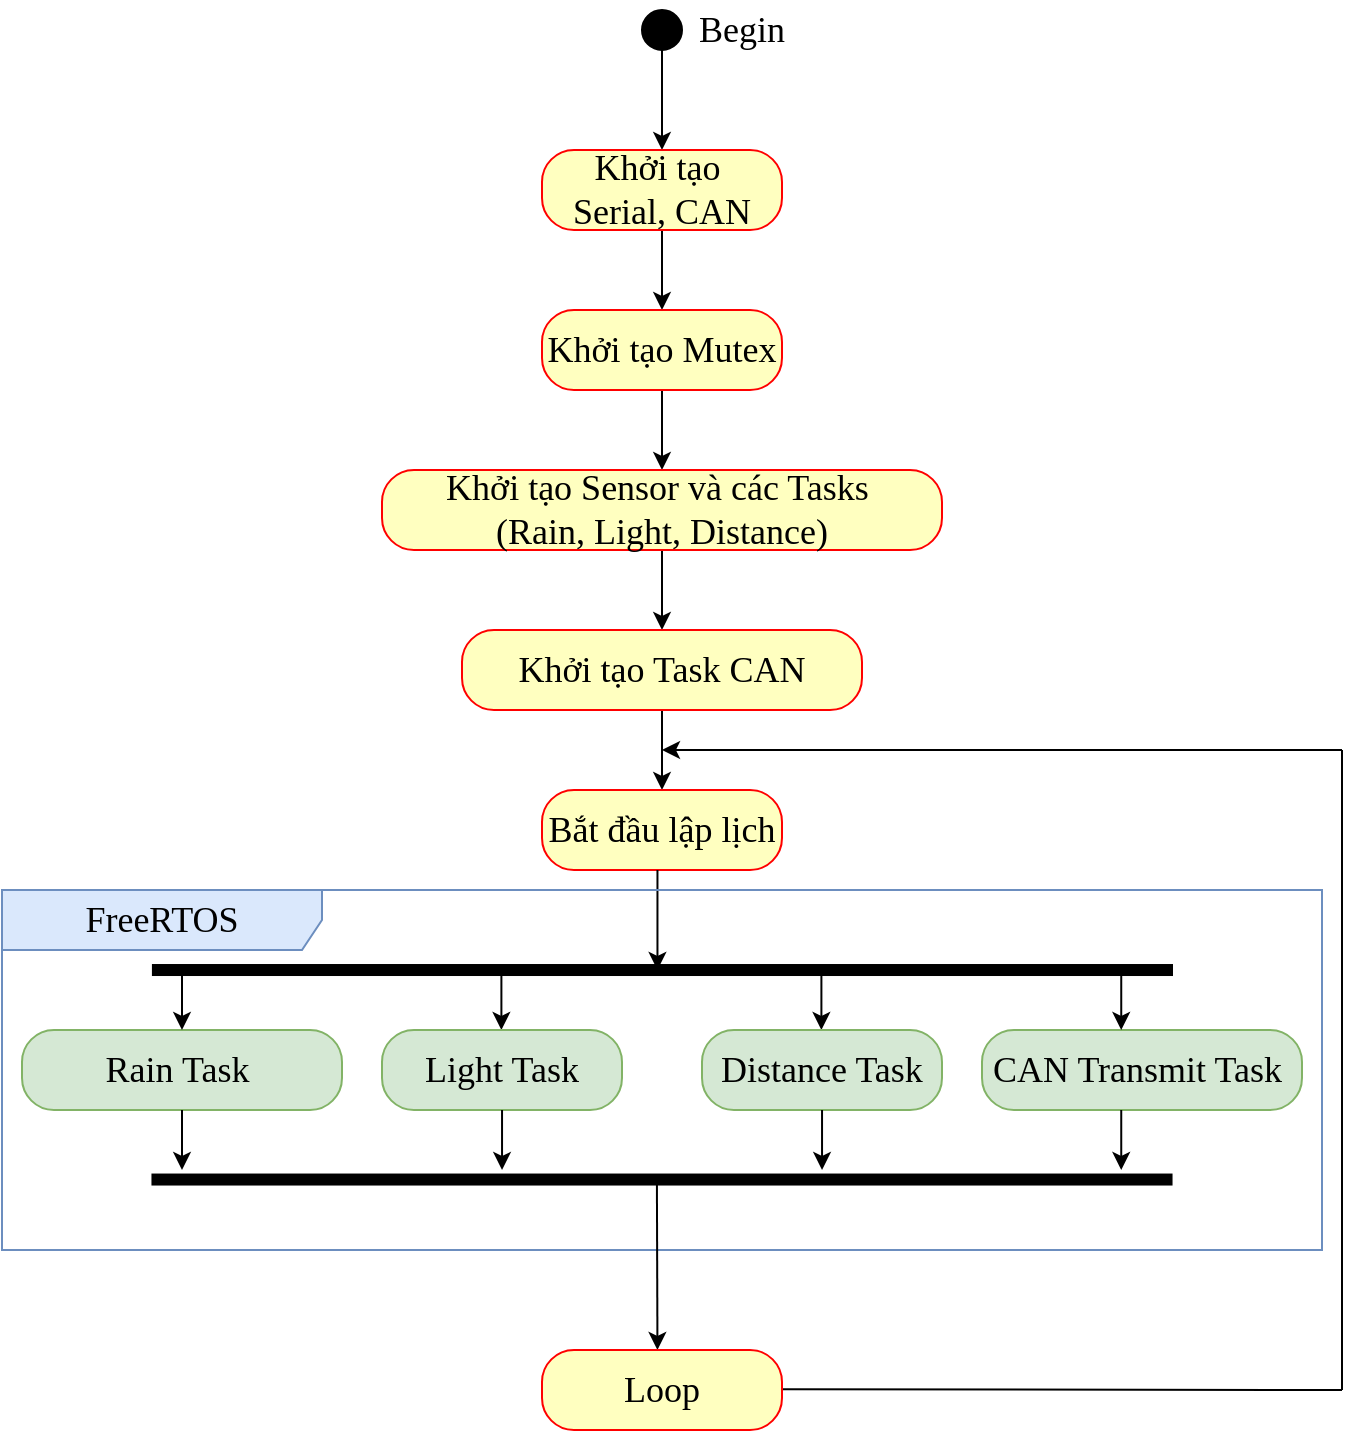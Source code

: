 <mxfile version="27.1.4" pages="3">
  <diagram name="STM32_Trans" id="4D6yu9Ku0vxzNM10bpCT">
    <mxGraphModel dx="794" dy="863" grid="1" gridSize="10" guides="1" tooltips="1" connect="1" arrows="1" fold="1" page="1" pageScale="1" pageWidth="850" pageHeight="1100" math="0" shadow="0">
      <root>
        <mxCell id="0" />
        <mxCell id="1" parent="0" />
        <mxCell id="UjjCOttQJuV9xeZQ_Zyd-9" value="" style="edgeStyle=orthogonalEdgeStyle;rounded=0;orthogonalLoop=1;jettySize=auto;html=1;fontFamily=Times New Roman;fontSize=18;" edge="1" parent="1" source="UjjCOttQJuV9xeZQ_Zyd-2" target="UjjCOttQJuV9xeZQ_Zyd-7">
          <mxGeometry relative="1" as="geometry" />
        </mxCell>
        <mxCell id="UjjCOttQJuV9xeZQ_Zyd-2" value="" style="ellipse;fillColor=strokeColor;html=1;fontFamily=Times New Roman;fontSize=18;" vertex="1" parent="1">
          <mxGeometry x="410" y="50" width="20" height="20" as="geometry" />
        </mxCell>
        <mxCell id="UjjCOttQJuV9xeZQ_Zyd-11" value="" style="edgeStyle=orthogonalEdgeStyle;rounded=0;orthogonalLoop=1;jettySize=auto;html=1;fontFamily=Times New Roman;fontSize=18;" edge="1" parent="1" source="UjjCOttQJuV9xeZQ_Zyd-7" target="UjjCOttQJuV9xeZQ_Zyd-10">
          <mxGeometry relative="1" as="geometry" />
        </mxCell>
        <mxCell id="UjjCOttQJuV9xeZQ_Zyd-7" value="Khởi tạo&amp;nbsp;&lt;div&gt;Serial, CAN&lt;/div&gt;" style="rounded=1;whiteSpace=wrap;html=1;arcSize=40;fontColor=#000000;fillColor=#FFFFC0;strokeColor=#FF0000;fontFamily=Times New Roman;fontSize=18;" vertex="1" parent="1">
          <mxGeometry x="360" y="120" width="120" height="40" as="geometry" />
        </mxCell>
        <mxCell id="UjjCOttQJuV9xeZQ_Zyd-13" value="" style="edgeStyle=orthogonalEdgeStyle;rounded=0;orthogonalLoop=1;jettySize=auto;html=1;fontFamily=Times New Roman;fontSize=18;" edge="1" parent="1" source="UjjCOttQJuV9xeZQ_Zyd-10" target="UjjCOttQJuV9xeZQ_Zyd-12">
          <mxGeometry relative="1" as="geometry" />
        </mxCell>
        <mxCell id="UjjCOttQJuV9xeZQ_Zyd-10" value="Khởi tạo Mutex" style="rounded=1;whiteSpace=wrap;html=1;arcSize=40;fontColor=#000000;fillColor=#FFFFC0;strokeColor=#FF0000;fontFamily=Times New Roman;fontSize=18;" vertex="1" parent="1">
          <mxGeometry x="360" y="200" width="120" height="40" as="geometry" />
        </mxCell>
        <mxCell id="UjjCOttQJuV9xeZQ_Zyd-15" value="" style="edgeStyle=orthogonalEdgeStyle;rounded=0;orthogonalLoop=1;jettySize=auto;html=1;fontFamily=Times New Roman;fontSize=18;" edge="1" parent="1" source="UjjCOttQJuV9xeZQ_Zyd-12" target="UjjCOttQJuV9xeZQ_Zyd-14">
          <mxGeometry relative="1" as="geometry" />
        </mxCell>
        <mxCell id="UjjCOttQJuV9xeZQ_Zyd-12" value="Khởi tạo Sensor và các Tasks&amp;nbsp;&lt;div&gt;(Rain, Light, Distance)&lt;/div&gt;" style="rounded=1;whiteSpace=wrap;html=1;arcSize=40;fontColor=#000000;fillColor=#FFFFC0;strokeColor=#FF0000;fontFamily=Times New Roman;fontSize=18;" vertex="1" parent="1">
          <mxGeometry x="280" y="280" width="280" height="40" as="geometry" />
        </mxCell>
        <mxCell id="UjjCOttQJuV9xeZQ_Zyd-17" value="" style="edgeStyle=orthogonalEdgeStyle;rounded=0;orthogonalLoop=1;jettySize=auto;html=1;fontFamily=Times New Roman;fontSize=18;" edge="1" parent="1" source="UjjCOttQJuV9xeZQ_Zyd-14" target="UjjCOttQJuV9xeZQ_Zyd-16">
          <mxGeometry relative="1" as="geometry" />
        </mxCell>
        <mxCell id="UjjCOttQJuV9xeZQ_Zyd-14" value="Khởi tạo Task CAN" style="rounded=1;whiteSpace=wrap;html=1;arcSize=40;fontColor=#000000;fillColor=#FFFFC0;strokeColor=#FF0000;fontFamily=Times New Roman;fontSize=18;" vertex="1" parent="1">
          <mxGeometry x="320" y="360" width="200" height="40" as="geometry" />
        </mxCell>
        <mxCell id="UjjCOttQJuV9xeZQ_Zyd-16" value="Bắt đầu lập lịch" style="rounded=1;whiteSpace=wrap;html=1;arcSize=40;fontColor=#000000;fillColor=#FFFFC0;strokeColor=#FF0000;fontFamily=Times New Roman;fontSize=18;" vertex="1" parent="1">
          <mxGeometry x="360" y="440" width="120" height="40" as="geometry" />
        </mxCell>
        <mxCell id="UjjCOttQJuV9xeZQ_Zyd-18" value="" style="html=1;points=[];perimeter=orthogonalPerimeter;fillColor=strokeColor;rotation=-90;fontFamily=Times New Roman;fontSize=18;" vertex="1" parent="1">
          <mxGeometry x="417.73" y="275.24" width="5" height="509.54" as="geometry" />
        </mxCell>
        <mxCell id="UjjCOttQJuV9xeZQ_Zyd-20" value="" style="endArrow=classic;html=1;rounded=0;fontFamily=Times New Roman;fontSize=18;" edge="1" parent="1">
          <mxGeometry width="50" height="50" relative="1" as="geometry">
            <mxPoint x="417.73" y="480" as="sourcePoint" />
            <mxPoint x="417.73" y="530" as="targetPoint" />
          </mxGeometry>
        </mxCell>
        <mxCell id="UjjCOttQJuV9xeZQ_Zyd-21" value="Rain Task&amp;nbsp;" style="rounded=1;whiteSpace=wrap;html=1;arcSize=40;fillColor=#d5e8d4;strokeColor=#82b366;fontFamily=Times New Roman;fontSize=18;" vertex="1" parent="1">
          <mxGeometry x="100" y="560" width="160" height="40" as="geometry" />
        </mxCell>
        <mxCell id="UjjCOttQJuV9xeZQ_Zyd-23" value="" style="endArrow=classic;html=1;rounded=0;fontFamily=Times New Roman;fontSize=18;" edge="1" parent="1">
          <mxGeometry width="50" height="50" relative="1" as="geometry">
            <mxPoint x="339.7" y="530" as="sourcePoint" />
            <mxPoint x="339.7" y="560" as="targetPoint" />
          </mxGeometry>
        </mxCell>
        <mxCell id="UjjCOttQJuV9xeZQ_Zyd-24" value="Light Task" style="rounded=1;whiteSpace=wrap;html=1;arcSize=40;fillColor=#d5e8d4;strokeColor=#82b366;fontFamily=Times New Roman;fontSize=18;" vertex="1" parent="1">
          <mxGeometry x="280" y="560" width="120" height="40" as="geometry" />
        </mxCell>
        <mxCell id="UjjCOttQJuV9xeZQ_Zyd-25" value="" style="endArrow=classic;html=1;rounded=0;fontFamily=Times New Roman;fontSize=18;" edge="1" parent="1">
          <mxGeometry width="50" height="50" relative="1" as="geometry">
            <mxPoint x="499.7" y="530" as="sourcePoint" />
            <mxPoint x="499.7" y="560" as="targetPoint" />
          </mxGeometry>
        </mxCell>
        <mxCell id="UjjCOttQJuV9xeZQ_Zyd-26" value="Distance Task" style="rounded=1;whiteSpace=wrap;html=1;arcSize=40;fillColor=#d5e8d4;strokeColor=#82b366;fontFamily=Times New Roman;fontSize=18;" vertex="1" parent="1">
          <mxGeometry x="440" y="560" width="120" height="40" as="geometry" />
        </mxCell>
        <mxCell id="UjjCOttQJuV9xeZQ_Zyd-28" value="CAN Transmit Task&amp;nbsp;" style="rounded=1;whiteSpace=wrap;html=1;arcSize=40;fillColor=#d5e8d4;strokeColor=#82b366;fontFamily=Times New Roman;fontSize=18;" vertex="1" parent="1">
          <mxGeometry x="580" y="560" width="160" height="40" as="geometry" />
        </mxCell>
        <mxCell id="UjjCOttQJuV9xeZQ_Zyd-36" value="" style="html=1;points=[];perimeter=orthogonalPerimeter;fillColor=strokeColor;rotation=-90;fontFamily=Times New Roman;fontSize=18;" vertex="1" parent="1">
          <mxGeometry x="417.5" y="380" width="5" height="509.54" as="geometry" />
        </mxCell>
        <mxCell id="UjjCOttQJuV9xeZQ_Zyd-38" value="" style="endArrow=classic;html=1;rounded=0;fontFamily=Times New Roman;fontSize=18;" edge="1" parent="1">
          <mxGeometry width="50" height="50" relative="1" as="geometry">
            <mxPoint x="340.02" y="600" as="sourcePoint" />
            <mxPoint x="340.02" y="630" as="targetPoint" />
          </mxGeometry>
        </mxCell>
        <mxCell id="UjjCOttQJuV9xeZQ_Zyd-39" value="" style="endArrow=classic;html=1;rounded=0;fontFamily=Times New Roman;fontSize=18;" edge="1" parent="1">
          <mxGeometry width="50" height="50" relative="1" as="geometry">
            <mxPoint x="500.02" y="600" as="sourcePoint" />
            <mxPoint x="500.02" y="630" as="targetPoint" />
          </mxGeometry>
        </mxCell>
        <mxCell id="UjjCOttQJuV9xeZQ_Zyd-41" value="FreeRTOS" style="shape=umlFrame;whiteSpace=wrap;html=1;pointerEvents=0;recursiveResize=0;container=1;collapsible=0;width=160;fillColor=#dae8fc;strokeColor=#6c8ebf;fontFamily=Times New Roman;fontSize=18;" vertex="1" parent="1">
          <mxGeometry x="90" y="490" width="660" height="180" as="geometry" />
        </mxCell>
        <mxCell id="UjjCOttQJuV9xeZQ_Zyd-27" value="" style="endArrow=classic;html=1;rounded=0;fontFamily=Times New Roman;fontSize=18;" edge="1" parent="UjjCOttQJuV9xeZQ_Zyd-41">
          <mxGeometry width="50" height="50" relative="1" as="geometry">
            <mxPoint x="559.62" y="40" as="sourcePoint" />
            <mxPoint x="559.62" y="70" as="targetPoint" />
          </mxGeometry>
        </mxCell>
        <mxCell id="UjjCOttQJuV9xeZQ_Zyd-40" value="" style="endArrow=classic;html=1;rounded=0;fontFamily=Times New Roman;fontSize=18;" edge="1" parent="UjjCOttQJuV9xeZQ_Zyd-41">
          <mxGeometry width="50" height="50" relative="1" as="geometry">
            <mxPoint x="559.62" y="110" as="sourcePoint" />
            <mxPoint x="559.62" y="140" as="targetPoint" />
          </mxGeometry>
        </mxCell>
        <mxCell id="UjjCOttQJuV9xeZQ_Zyd-22" value="" style="endArrow=classic;html=1;rounded=0;fontFamily=Times New Roman;fontSize=18;" edge="1" parent="UjjCOttQJuV9xeZQ_Zyd-41">
          <mxGeometry width="50" height="50" relative="1" as="geometry">
            <mxPoint x="90" y="40" as="sourcePoint" />
            <mxPoint x="90" y="70" as="targetPoint" />
          </mxGeometry>
        </mxCell>
        <mxCell id="UjjCOttQJuV9xeZQ_Zyd-37" value="" style="endArrow=classic;html=1;rounded=0;fontFamily=Times New Roman;fontSize=18;" edge="1" parent="UjjCOttQJuV9xeZQ_Zyd-41">
          <mxGeometry width="50" height="50" relative="1" as="geometry">
            <mxPoint x="90.0" y="110" as="sourcePoint" />
            <mxPoint x="90.0" y="140" as="targetPoint" />
          </mxGeometry>
        </mxCell>
        <mxCell id="UjjCOttQJuV9xeZQ_Zyd-45" value="" style="endArrow=none;html=1;rounded=0;fontFamily=Times New Roman;fontSize=18;" edge="1" parent="1">
          <mxGeometry width="50" height="50" relative="1" as="geometry">
            <mxPoint x="480" y="739.63" as="sourcePoint" />
            <mxPoint x="760" y="740" as="targetPoint" />
          </mxGeometry>
        </mxCell>
        <mxCell id="UjjCOttQJuV9xeZQ_Zyd-46" value="" style="endArrow=none;html=1;rounded=0;fontFamily=Times New Roman;fontSize=18;" edge="1" parent="1">
          <mxGeometry width="50" height="50" relative="1" as="geometry">
            <mxPoint x="760" y="740" as="sourcePoint" />
            <mxPoint x="760" y="420" as="targetPoint" />
          </mxGeometry>
        </mxCell>
        <mxCell id="UjjCOttQJuV9xeZQ_Zyd-47" value="" style="endArrow=classic;html=1;rounded=0;fontFamily=Times New Roman;fontSize=18;" edge="1" parent="1">
          <mxGeometry width="50" height="50" relative="1" as="geometry">
            <mxPoint x="760" y="420" as="sourcePoint" />
            <mxPoint x="420" y="420" as="targetPoint" />
          </mxGeometry>
        </mxCell>
        <mxCell id="UjjCOttQJuV9xeZQ_Zyd-48" value="" style="endArrow=classic;html=1;rounded=0;exitX=0.264;exitY=0.495;exitDx=0;exitDy=0;exitPerimeter=0;fontFamily=Times New Roman;fontSize=18;" edge="1" parent="1" source="UjjCOttQJuV9xeZQ_Zyd-36">
          <mxGeometry width="50" height="50" relative="1" as="geometry">
            <mxPoint x="417.73" y="650" as="sourcePoint" />
            <mxPoint x="417.73" y="720" as="targetPoint" />
          </mxGeometry>
        </mxCell>
        <mxCell id="UjjCOttQJuV9xeZQ_Zyd-49" value="Loop" style="rounded=1;whiteSpace=wrap;html=1;arcSize=40;fontColor=#000000;fillColor=#FFFFC0;strokeColor=#FF0000;fontFamily=Times New Roman;fontSize=18;" vertex="1" parent="1">
          <mxGeometry x="360" y="720" width="120" height="40" as="geometry" />
        </mxCell>
        <mxCell id="UjjCOttQJuV9xeZQ_Zyd-50" value="Begin" style="text;strokeColor=none;align=center;fillColor=none;html=1;verticalAlign=middle;whiteSpace=wrap;rounded=0;fontFamily=Times New Roman;fontSize=18;" vertex="1" parent="1">
          <mxGeometry x="430" y="45" width="60" height="30" as="geometry" />
        </mxCell>
      </root>
    </mxGraphModel>
  </diagram>
  <diagram id="WOUxdwWNY8Me1MqAquvu" name="STM32_Recv">
    <mxGraphModel dx="313" dy="340" grid="1" gridSize="10" guides="1" tooltips="1" connect="1" arrows="1" fold="1" page="1" pageScale="1" pageWidth="850" pageHeight="1100" math="0" shadow="0">
      <root>
        <mxCell id="0" />
        <mxCell id="1" parent="0" />
        <mxCell id="aLahBTwcC9OZCy3FyseT-1" value="" style="edgeStyle=orthogonalEdgeStyle;rounded=0;orthogonalLoop=1;jettySize=auto;html=1;fontFamily=Times New Roman;fontSize=17;" edge="1" parent="1" source="aLahBTwcC9OZCy3FyseT-2" target="aLahBTwcC9OZCy3FyseT-4">
          <mxGeometry relative="1" as="geometry" />
        </mxCell>
        <mxCell id="aLahBTwcC9OZCy3FyseT-2" value="" style="ellipse;fillColor=strokeColor;html=1;fontFamily=Times New Roman;fontSize=17;" vertex="1" parent="1">
          <mxGeometry x="410" y="85" width="20" height="20" as="geometry" />
        </mxCell>
        <mxCell id="aLahBTwcC9OZCy3FyseT-3" value="" style="edgeStyle=orthogonalEdgeStyle;rounded=0;orthogonalLoop=1;jettySize=auto;html=1;fontFamily=Times New Roman;fontSize=17;" edge="1" parent="1" source="aLahBTwcC9OZCy3FyseT-4" target="aLahBTwcC9OZCy3FyseT-6">
          <mxGeometry relative="1" as="geometry" />
        </mxCell>
        <mxCell id="aLahBTwcC9OZCy3FyseT-4" value="Khởi tạo Serial" style="rounded=1;whiteSpace=wrap;html=1;arcSize=40;fontColor=#000000;fillColor=#FFFFC0;strokeColor=#FF0000;fontFamily=Times New Roman;fontSize=17;" vertex="1" parent="1">
          <mxGeometry x="360" y="160" width="120" height="40" as="geometry" />
        </mxCell>
        <mxCell id="aLahBTwcC9OZCy3FyseT-5" value="" style="edgeStyle=orthogonalEdgeStyle;rounded=0;orthogonalLoop=1;jettySize=auto;html=1;fontFamily=Times New Roman;fontSize=17;" edge="1" parent="1" source="aLahBTwcC9OZCy3FyseT-6" target="aLahBTwcC9OZCy3FyseT-8">
          <mxGeometry relative="1" as="geometry" />
        </mxCell>
        <mxCell id="aLahBTwcC9OZCy3FyseT-6" value="Khởi tạo Mutex,&amp;nbsp;&lt;span style=&quot;background-color: transparent; color: light-dark(rgb(0, 0, 0), rgb(237, 237, 237));&quot;&gt;Queue, Semaphore&lt;/span&gt;" style="rounded=1;whiteSpace=wrap;html=1;arcSize=40;fontColor=#000000;fillColor=#FFFFC0;strokeColor=#FF0000;fontFamily=Times New Roman;fontSize=17;" vertex="1" parent="1">
          <mxGeometry x="280" y="240" width="280" height="40" as="geometry" />
        </mxCell>
        <mxCell id="_EY6-KyHJKajJwdDqJM1-1" value="" style="edgeStyle=orthogonalEdgeStyle;rounded=0;orthogonalLoop=1;jettySize=auto;html=1;" edge="1" parent="1" source="aLahBTwcC9OZCy3FyseT-8" target="dJVYdBwgfoCqQyKdU3Yn-1">
          <mxGeometry relative="1" as="geometry" />
        </mxCell>
        <mxCell id="aLahBTwcC9OZCy3FyseT-8" value="Khởi tạo CAN" style="rounded=1;whiteSpace=wrap;html=1;arcSize=40;fontColor=#000000;fillColor=#FFFFC0;strokeColor=#FF0000;fontFamily=Times New Roman;fontSize=17;" vertex="1" parent="1">
          <mxGeometry x="360" y="320" width="120" height="40" as="geometry" />
        </mxCell>
        <mxCell id="aLahBTwcC9OZCy3FyseT-11" value="Bắt đầu lập lịch" style="rounded=1;whiteSpace=wrap;html=1;arcSize=40;fontColor=#000000;fillColor=#FFFFC0;strokeColor=#FF0000;fontFamily=Times New Roman;fontSize=17;" vertex="1" parent="1">
          <mxGeometry x="360.23" y="480" width="120" height="40" as="geometry" />
        </mxCell>
        <mxCell id="aLahBTwcC9OZCy3FyseT-12" value="" style="html=1;points=[];perimeter=orthogonalPerimeter;fillColor=strokeColor;rotation=-90;fontFamily=Times New Roman;fontSize=17;" vertex="1" parent="1">
          <mxGeometry x="417.73" y="310" width="5" height="509.54" as="geometry" />
        </mxCell>
        <mxCell id="aLahBTwcC9OZCy3FyseT-22" value="" style="html=1;points=[];perimeter=orthogonalPerimeter;fillColor=strokeColor;rotation=-90;fontFamily=Times New Roman;fontSize=17;" vertex="1" parent="1">
          <mxGeometry x="417.5" y="414.76" width="5" height="509.54" as="geometry" />
        </mxCell>
        <mxCell id="aLahBTwcC9OZCy3FyseT-27" value="FreeRTOS" style="shape=umlFrame;whiteSpace=wrap;html=1;pointerEvents=0;recursiveResize=0;container=1;collapsible=0;width=160;fontFamily=Times New Roman;fontSize=17;fillColor=#dae8fc;strokeColor=#6c8ebf;" vertex="1" parent="1">
          <mxGeometry x="120" y="524.76" width="600" height="180" as="geometry" />
        </mxCell>
        <mxCell id="aLahBTwcC9OZCy3FyseT-13" value="" style="endArrow=classic;html=1;rounded=0;exitX=0.482;exitY=1.026;exitDx=0;exitDy=0;exitPerimeter=0;fontFamily=Times New Roman;fontSize=17;" edge="1" parent="aLahBTwcC9OZCy3FyseT-27">
          <mxGeometry width="50" height="50" relative="1" as="geometry">
            <mxPoint x="300.33" y="-4.76" as="sourcePoint" />
            <mxPoint x="299.99" y="38.96" as="targetPoint" />
          </mxGeometry>
        </mxCell>
        <mxCell id="aLahBTwcC9OZCy3FyseT-18" value="" style="endArrow=classic;html=1;rounded=0;fontFamily=Times New Roman;fontSize=17;" edge="1" parent="aLahBTwcC9OZCy3FyseT-27">
          <mxGeometry width="50" height="50" relative="1" as="geometry">
            <mxPoint x="479.7" y="40" as="sourcePoint" />
            <mxPoint x="479.7" y="70" as="targetPoint" />
          </mxGeometry>
        </mxCell>
        <mxCell id="aLahBTwcC9OZCy3FyseT-19" value="AlertHandler Task&amp;nbsp;" style="rounded=1;whiteSpace=wrap;html=1;arcSize=40;fillColor=#d5e8d4;strokeColor=#82b366;fontFamily=Times New Roman;fontSize=17;" vertex="1" parent="aLahBTwcC9OZCy3FyseT-27">
          <mxGeometry x="410" y="70" width="140" height="40" as="geometry" />
        </mxCell>
        <mxCell id="aLahBTwcC9OZCy3FyseT-25" value="" style="endArrow=classic;html=1;rounded=0;fontFamily=Times New Roman;fontSize=17;" edge="1" parent="aLahBTwcC9OZCy3FyseT-27">
          <mxGeometry width="50" height="50" relative="1" as="geometry">
            <mxPoint x="480.02" y="110" as="sourcePoint" />
            <mxPoint x="480.02" y="140" as="targetPoint" />
          </mxGeometry>
        </mxCell>
        <mxCell id="aLahBTwcC9OZCy3FyseT-16" value="" style="endArrow=classic;html=1;rounded=0;fontFamily=Times New Roman;fontSize=17;" edge="1" parent="aLahBTwcC9OZCy3FyseT-27">
          <mxGeometry width="50" height="50" relative="1" as="geometry">
            <mxPoint x="299.7" y="40" as="sourcePoint" />
            <mxPoint x="299.7" y="70" as="targetPoint" />
          </mxGeometry>
        </mxCell>
        <mxCell id="aLahBTwcC9OZCy3FyseT-17" value="ServoController Task&amp;nbsp;" style="rounded=1;whiteSpace=wrap;html=1;arcSize=40;fillColor=#d5e8d4;strokeColor=#82b366;fontFamily=Times New Roman;fontSize=17;" vertex="1" parent="aLahBTwcC9OZCy3FyseT-27">
          <mxGeometry x="220" y="70" width="160" height="40" as="geometry" />
        </mxCell>
        <mxCell id="aLahBTwcC9OZCy3FyseT-24" value="" style="endArrow=classic;html=1;rounded=0;fontFamily=Times New Roman;fontSize=17;" edge="1" parent="aLahBTwcC9OZCy3FyseT-27">
          <mxGeometry width="50" height="50" relative="1" as="geometry">
            <mxPoint x="300.02" y="110" as="sourcePoint" />
            <mxPoint x="300.02" y="140" as="targetPoint" />
          </mxGeometry>
        </mxCell>
        <mxCell id="aLahBTwcC9OZCy3FyseT-15" value="" style="endArrow=classic;html=1;rounded=0;fontFamily=Times New Roman;fontSize=17;" edge="1" parent="aLahBTwcC9OZCy3FyseT-27">
          <mxGeometry width="50" height="50" relative="1" as="geometry">
            <mxPoint x="119.7" y="40" as="sourcePoint" />
            <mxPoint x="119.7" y="70" as="targetPoint" />
          </mxGeometry>
        </mxCell>
        <mxCell id="aLahBTwcC9OZCy3FyseT-14" value="CANReciever Task&amp;nbsp;" style="rounded=1;whiteSpace=wrap;html=1;arcSize=40;fillColor=#d5e8d4;strokeColor=#82b366;fontFamily=Times New Roman;fontSize=17;" vertex="1" parent="aLahBTwcC9OZCy3FyseT-27">
          <mxGeometry x="50" y="70" width="140" height="40" as="geometry" />
        </mxCell>
        <mxCell id="aLahBTwcC9OZCy3FyseT-23" value="" style="endArrow=classic;html=1;rounded=0;fontFamily=Times New Roman;fontSize=17;" edge="1" parent="aLahBTwcC9OZCy3FyseT-27">
          <mxGeometry width="50" height="50" relative="1" as="geometry">
            <mxPoint x="120.02" y="110" as="sourcePoint" />
            <mxPoint x="120.02" y="140" as="targetPoint" />
          </mxGeometry>
        </mxCell>
        <mxCell id="aLahBTwcC9OZCy3FyseT-28" value="" style="endArrow=none;html=1;rounded=0;fontFamily=Times New Roman;fontSize=17;" edge="1" parent="1">
          <mxGeometry width="50" height="50" relative="1" as="geometry">
            <mxPoint x="480" y="779.81" as="sourcePoint" />
            <mxPoint x="760" y="780.18" as="targetPoint" />
          </mxGeometry>
        </mxCell>
        <mxCell id="aLahBTwcC9OZCy3FyseT-29" value="" style="endArrow=none;html=1;rounded=0;fontFamily=Times New Roman;fontSize=17;" edge="1" parent="1">
          <mxGeometry width="50" height="50" relative="1" as="geometry">
            <mxPoint x="760" y="780" as="sourcePoint" />
            <mxPoint x="760" y="454.76" as="targetPoint" />
          </mxGeometry>
        </mxCell>
        <mxCell id="aLahBTwcC9OZCy3FyseT-30" value="" style="endArrow=classic;html=1;rounded=0;fontFamily=Times New Roman;fontSize=17;" edge="1" parent="1">
          <mxGeometry width="50" height="50" relative="1" as="geometry">
            <mxPoint x="760" y="454.76" as="sourcePoint" />
            <mxPoint x="420" y="454.76" as="targetPoint" />
          </mxGeometry>
        </mxCell>
        <mxCell id="aLahBTwcC9OZCy3FyseT-31" value="" style="endArrow=classic;html=1;rounded=0;exitX=0.264;exitY=0.495;exitDx=0;exitDy=0;exitPerimeter=0;fontFamily=Times New Roman;fontSize=17;" edge="1" parent="1">
          <mxGeometry width="50" height="50" relative="1" as="geometry">
            <mxPoint x="419.882" y="670.71" as="sourcePoint" />
            <mxPoint x="420.16" y="754.76" as="targetPoint" />
          </mxGeometry>
        </mxCell>
        <mxCell id="aLahBTwcC9OZCy3FyseT-32" value="Loop" style="rounded=1;whiteSpace=wrap;html=1;arcSize=40;fontColor=#000000;fillColor=#FFFFC0;strokeColor=#FF0000;fontFamily=Times New Roman;fontSize=17;" vertex="1" parent="1">
          <mxGeometry x="360" y="760" width="120" height="40" as="geometry" />
        </mxCell>
        <mxCell id="aLahBTwcC9OZCy3FyseT-33" value="Begin" style="text;strokeColor=none;align=center;fillColor=none;html=1;verticalAlign=middle;whiteSpace=wrap;rounded=0;fontFamily=Times New Roman;fontSize=17;" vertex="1" parent="1">
          <mxGeometry x="430" y="80" width="60" height="30" as="geometry" />
        </mxCell>
        <mxCell id="dJVYdBwgfoCqQyKdU3Yn-2" value="" style="edgeStyle=orthogonalEdgeStyle;rounded=0;orthogonalLoop=1;jettySize=auto;html=1;fontSize=17;" edge="1" parent="1" source="dJVYdBwgfoCqQyKdU3Yn-1" target="aLahBTwcC9OZCy3FyseT-11">
          <mxGeometry relative="1" as="geometry" />
        </mxCell>
        <mxCell id="dJVYdBwgfoCqQyKdU3Yn-1" value="Khởi tạo task (CAN,&amp;nbsp;&lt;span style=&quot;background-color: transparent; color: light-dark(rgb(0, 0, 0), rgb(237, 237, 237));&quot;&gt;Servo, Alert)&lt;/span&gt;" style="rounded=1;whiteSpace=wrap;html=1;arcSize=40;fontColor=#000000;fillColor=#FFFFC0;strokeColor=#FF0000;fontFamily=Times New Roman;fontSize=17;" vertex="1" parent="1">
          <mxGeometry x="300" y="400" width="240" height="40" as="geometry" />
        </mxCell>
      </root>
    </mxGraphModel>
  </diagram>
  <diagram id="r69pPZIrI05LkGqUaNVk" name="ESP32_Recv">
    <mxGraphModel dx="737" dy="801" grid="1" gridSize="10" guides="1" tooltips="1" connect="1" arrows="1" fold="1" page="1" pageScale="1" pageWidth="850" pageHeight="1100" math="0" shadow="0">
      <root>
        <mxCell id="0" />
        <mxCell id="1" parent="0" />
        <mxCell id="JMPU6QEpZhegojrSpq37-1" value="" style="edgeStyle=orthogonalEdgeStyle;rounded=0;orthogonalLoop=1;jettySize=auto;html=1;fontFamily=Times New Roman;fontSize=17;" edge="1" parent="1" source="JMPU6QEpZhegojrSpq37-2" target="JMPU6QEpZhegojrSpq37-4">
          <mxGeometry relative="1" as="geometry" />
        </mxCell>
        <mxCell id="JMPU6QEpZhegojrSpq37-2" value="" style="ellipse;fillColor=strokeColor;html=1;fontFamily=Times New Roman;fontSize=17;" vertex="1" parent="1">
          <mxGeometry x="390" y="35" width="20" height="20" as="geometry" />
        </mxCell>
        <mxCell id="JMPU6QEpZhegojrSpq37-3" value="" style="edgeStyle=orthogonalEdgeStyle;rounded=0;orthogonalLoop=1;jettySize=auto;html=1;fontFamily=Times New Roman;fontSize=17;" edge="1" parent="1" source="JMPU6QEpZhegojrSpq37-4" target="JMPU6QEpZhegojrSpq37-6">
          <mxGeometry relative="1" as="geometry" />
        </mxCell>
        <mxCell id="JMPU6QEpZhegojrSpq37-4" value="Khởi tạo Serial, CAN" style="rounded=1;whiteSpace=wrap;html=1;arcSize=40;fontColor=#000000;fillColor=#FFFFC0;strokeColor=#FF0000;fontFamily=Times New Roman;fontSize=17;" vertex="1" parent="1">
          <mxGeometry x="280" y="110" width="240" height="40" as="geometry" />
        </mxCell>
        <mxCell id="czi8ieFSVj6ilpyWUkMg-4" value="" style="edgeStyle=orthogonalEdgeStyle;rounded=0;orthogonalLoop=1;jettySize=auto;html=1;fontFamily=Times New Roman;fontSize=17;" edge="1" parent="1" source="JMPU6QEpZhegojrSpq37-6" target="czi8ieFSVj6ilpyWUkMg-3">
          <mxGeometry relative="1" as="geometry" />
        </mxCell>
        <mxCell id="JMPU6QEpZhegojrSpq37-6" value="Khởi tạo GPS,&amp;nbsp;&lt;span style=&quot;background-color: transparent; color: light-dark(rgb(0, 0, 0), rgb(237, 237, 237));&quot;&gt;Sensor, Webserver&lt;/span&gt;" style="rounded=1;whiteSpace=wrap;html=1;arcSize=40;fontColor=#000000;fillColor=#FFFFC0;strokeColor=#FF0000;fontFamily=Times New Roman;fontSize=17;" vertex="1" parent="1">
          <mxGeometry x="280" y="200" width="240" height="40" as="geometry" />
        </mxCell>
        <mxCell id="sYUm9_xg4S0Z5EgQYiEp-1" value="" style="edgeStyle=orthogonalEdgeStyle;rounded=0;orthogonalLoop=1;jettySize=auto;html=1;" edge="1" parent="1" source="JMPU6QEpZhegojrSpq37-10" target="JMPU6QEpZhegojrSpq37-11">
          <mxGeometry relative="1" as="geometry">
            <Array as="points">
              <mxPoint x="400" y="400" />
              <mxPoint x="400" y="400" />
            </Array>
          </mxGeometry>
        </mxCell>
        <mxCell id="JMPU6QEpZhegojrSpq37-10" value="Khởi tạo influxDB" style="rounded=1;whiteSpace=wrap;html=1;arcSize=40;fontColor=#000000;fillColor=#FFFFC0;strokeColor=#FF0000;fontFamily=Times New Roman;fontSize=17;" vertex="1" parent="1">
          <mxGeometry x="322.14" y="350" width="160" height="40" as="geometry" />
        </mxCell>
        <mxCell id="JMPU6QEpZhegojrSpq37-11" value="Bắt đầu lập lịch" style="rounded=1;whiteSpace=wrap;html=1;arcSize=40;fontColor=#000000;fillColor=#FFFFC0;strokeColor=#FF0000;fontFamily=Times New Roman;fontSize=17;" vertex="1" parent="1">
          <mxGeometry x="320" y="440" width="160" height="40" as="geometry" />
        </mxCell>
        <mxCell id="JMPU6QEpZhegojrSpq37-12" value="" style="html=1;points=[];perimeter=orthogonalPerimeter;fillColor=strokeColor;rotation=-90;fontFamily=Times New Roman;fontSize=17;" vertex="1" parent="1">
          <mxGeometry x="399.48" y="210" width="5" height="629.68" as="geometry" />
        </mxCell>
        <mxCell id="JMPU6QEpZhegojrSpq37-14" value="taskReadDHT" style="rounded=1;whiteSpace=wrap;html=1;arcSize=40;fillColor=#d5e8d4;strokeColor=#82b366;fontFamily=Times New Roman;fontSize=17;" vertex="1" parent="1">
          <mxGeometry x="60" y="554.83" width="120" height="40" as="geometry" />
        </mxCell>
        <mxCell id="JMPU6QEpZhegojrSpq37-15" value="" style="endArrow=classic;html=1;rounded=0;fontFamily=Times New Roman;fontSize=17;" edge="1" parent="1">
          <mxGeometry width="50" height="50" relative="1" as="geometry">
            <mxPoint x="119.7" y="524.83" as="sourcePoint" />
            <mxPoint x="119.7" y="554.83" as="targetPoint" />
          </mxGeometry>
        </mxCell>
        <mxCell id="JMPU6QEpZhegojrSpq37-16" value="" style="endArrow=classic;html=1;rounded=0;fontFamily=Times New Roman;fontSize=17;" edge="1" parent="1">
          <mxGeometry width="50" height="50" relative="1" as="geometry">
            <mxPoint x="259.7" y="524.83" as="sourcePoint" />
            <mxPoint x="259.7" y="554.83" as="targetPoint" />
          </mxGeometry>
        </mxCell>
        <mxCell id="JMPU6QEpZhegojrSpq37-17" value="taskCANRecv" style="rounded=1;whiteSpace=wrap;html=1;arcSize=40;fillColor=#d5e8d4;strokeColor=#82b366;fontFamily=Times New Roman;fontSize=17;" vertex="1" parent="1">
          <mxGeometry x="200" y="554.83" width="120" height="40" as="geometry" />
        </mxCell>
        <mxCell id="JMPU6QEpZhegojrSpq37-18" value="" style="endArrow=classic;html=1;rounded=0;fontFamily=Times New Roman;fontSize=17;" edge="1" parent="1">
          <mxGeometry width="50" height="50" relative="1" as="geometry">
            <mxPoint x="539.7" y="524.83" as="sourcePoint" />
            <mxPoint x="539.7" y="554.83" as="targetPoint" />
          </mxGeometry>
        </mxCell>
        <mxCell id="JMPU6QEpZhegojrSpq37-19" value="taskCollect" style="rounded=1;whiteSpace=wrap;html=1;arcSize=40;fillColor=#d5e8d4;strokeColor=#82b366;fontFamily=Times New Roman;fontSize=17;" vertex="1" parent="1">
          <mxGeometry x="480" y="554.83" width="120" height="40" as="geometry" />
        </mxCell>
        <mxCell id="JMPU6QEpZhegojrSpq37-20" value="" style="endArrow=classic;html=1;rounded=0;fontFamily=Times New Roman;fontSize=17;" edge="1" parent="1">
          <mxGeometry width="50" height="50" relative="1" as="geometry">
            <mxPoint x="679.7" y="524.83" as="sourcePoint" />
            <mxPoint x="679.7" y="554.83" as="targetPoint" />
          </mxGeometry>
        </mxCell>
        <mxCell id="JMPU6QEpZhegojrSpq37-21" value="taskSend" style="rounded=1;whiteSpace=wrap;html=1;arcSize=40;fillColor=#d5e8d4;strokeColor=#82b366;fontFamily=Times New Roman;fontSize=17;" vertex="1" parent="1">
          <mxGeometry x="620" y="554.83" width="120" height="40" as="geometry" />
        </mxCell>
        <mxCell id="JMPU6QEpZhegojrSpq37-22" value="" style="html=1;points=[];perimeter=orthogonalPerimeter;fillColor=strokeColor;rotation=-90;fontFamily=Times New Roman;fontSize=17;" vertex="1" parent="1">
          <mxGeometry x="399.64" y="315.79" width="5" height="627.63" as="geometry" />
        </mxCell>
        <mxCell id="JMPU6QEpZhegojrSpq37-23" value="" style="endArrow=classic;html=1;rounded=0;fontFamily=Times New Roman;fontSize=17;" edge="1" parent="1">
          <mxGeometry width="50" height="50" relative="1" as="geometry">
            <mxPoint x="120.02" y="594.83" as="sourcePoint" />
            <mxPoint x="120.02" y="624.83" as="targetPoint" />
          </mxGeometry>
        </mxCell>
        <mxCell id="JMPU6QEpZhegojrSpq37-24" value="" style="endArrow=classic;html=1;rounded=0;fontFamily=Times New Roman;fontSize=17;" edge="1" parent="1">
          <mxGeometry width="50" height="50" relative="1" as="geometry">
            <mxPoint x="260.02" y="594.83" as="sourcePoint" />
            <mxPoint x="260.02" y="624.83" as="targetPoint" />
          </mxGeometry>
        </mxCell>
        <mxCell id="JMPU6QEpZhegojrSpq37-25" value="" style="endArrow=classic;html=1;rounded=0;fontFamily=Times New Roman;fontSize=17;" edge="1" parent="1">
          <mxGeometry width="50" height="50" relative="1" as="geometry">
            <mxPoint x="540.02" y="594.83" as="sourcePoint" />
            <mxPoint x="540.02" y="624.83" as="targetPoint" />
          </mxGeometry>
        </mxCell>
        <mxCell id="JMPU6QEpZhegojrSpq37-26" value="" style="endArrow=classic;html=1;rounded=0;fontFamily=Times New Roman;fontSize=17;" edge="1" parent="1">
          <mxGeometry width="50" height="50" relative="1" as="geometry">
            <mxPoint x="680.02" y="594.83" as="sourcePoint" />
            <mxPoint x="680.02" y="624.83" as="targetPoint" />
          </mxGeometry>
        </mxCell>
        <mxCell id="JMPU6QEpZhegojrSpq37-28" value="" style="endArrow=none;html=1;rounded=0;fontFamily=Times New Roman;fontSize=17;exitX=1;exitY=0.5;exitDx=0;exitDy=0;" edge="1" parent="1" source="JMPU6QEpZhegojrSpq37-32">
          <mxGeometry width="50" height="50" relative="1" as="geometry">
            <mxPoint x="460" y="869.47" as="sourcePoint" />
            <mxPoint x="800" y="780" as="targetPoint" />
          </mxGeometry>
        </mxCell>
        <mxCell id="JMPU6QEpZhegojrSpq37-29" value="" style="endArrow=none;html=1;rounded=0;fontFamily=Times New Roman;fontSize=17;" edge="1" parent="1">
          <mxGeometry width="50" height="50" relative="1" as="geometry">
            <mxPoint x="800" y="780" as="sourcePoint" />
            <mxPoint x="800" y="420" as="targetPoint" />
          </mxGeometry>
        </mxCell>
        <mxCell id="JMPU6QEpZhegojrSpq37-30" value="" style="endArrow=classic;html=1;rounded=0;fontFamily=Times New Roman;fontSize=17;" edge="1" parent="1">
          <mxGeometry width="50" height="50" relative="1" as="geometry">
            <mxPoint x="799.48" y="420.24" as="sourcePoint" />
            <mxPoint x="399.48" y="420" as="targetPoint" />
          </mxGeometry>
        </mxCell>
        <mxCell id="JMPU6QEpZhegojrSpq37-32" value="Loop" style="rounded=1;whiteSpace=wrap;html=1;arcSize=40;fontColor=#000000;fillColor=#FFFFC0;strokeColor=#FF0000;fontFamily=Times New Roman;fontSize=17;" vertex="1" parent="1">
          <mxGeometry x="340" y="760" width="120" height="40" as="geometry" />
        </mxCell>
        <mxCell id="JMPU6QEpZhegojrSpq37-33" value="Begin" style="text;strokeColor=none;align=center;fillColor=none;html=1;verticalAlign=middle;whiteSpace=wrap;rounded=0;fontFamily=Times New Roman;fontSize=17;" vertex="1" parent="1">
          <mxGeometry x="410" y="30" width="60" height="30" as="geometry" />
        </mxCell>
        <mxCell id="JMPU6QEpZhegojrSpq37-42" value="taskGPS" style="rounded=1;whiteSpace=wrap;html=1;arcSize=40;fillColor=#d5e8d4;strokeColor=#82b366;fontFamily=Times New Roman;fontSize=17;" vertex="1" parent="1">
          <mxGeometry x="340" y="554.83" width="120" height="40" as="geometry" />
        </mxCell>
        <mxCell id="JMPU6QEpZhegojrSpq37-43" value="" style="endArrow=classic;html=1;rounded=0;fontFamily=Times New Roman;fontSize=17;" edge="1" parent="1">
          <mxGeometry width="50" height="50" relative="1" as="geometry">
            <mxPoint x="400.02" y="594.83" as="sourcePoint" />
            <mxPoint x="400.02" y="624.83" as="targetPoint" />
          </mxGeometry>
        </mxCell>
        <mxCell id="JMPU6QEpZhegojrSpq37-44" value="" style="endArrow=classic;html=1;rounded=0;fontFamily=Times New Roman;fontSize=17;" edge="1" parent="1">
          <mxGeometry width="50" height="50" relative="1" as="geometry">
            <mxPoint x="399.7" y="524.83" as="sourcePoint" />
            <mxPoint x="399.7" y="554.83" as="targetPoint" />
          </mxGeometry>
        </mxCell>
        <mxCell id="JMPU6QEpZhegojrSpq37-45" value="" style="endArrow=classic;html=1;rounded=0;exitX=0.5;exitY=1;exitDx=0;exitDy=0;entryX=1.035;entryY=0.497;entryDx=0;entryDy=0;entryPerimeter=0;fontSize=17;fontFamily=Times New Roman;" edge="1" parent="1" source="JMPU6QEpZhegojrSpq37-11" target="JMPU6QEpZhegojrSpq37-12">
          <mxGeometry width="50" height="50" relative="1" as="geometry">
            <mxPoint x="400" y="530.55" as="sourcePoint" />
            <mxPoint x="400" y="540.55" as="targetPoint" />
          </mxGeometry>
        </mxCell>
        <mxCell id="czi8ieFSVj6ilpyWUkMg-6" value="" style="edgeStyle=orthogonalEdgeStyle;rounded=0;orthogonalLoop=1;jettySize=auto;html=1;fontFamily=Times New Roman;fontSize=17;" edge="1" parent="1" source="czi8ieFSVj6ilpyWUkMg-3">
          <mxGeometry relative="1" as="geometry">
            <mxPoint x="400" y="350" as="targetPoint" />
          </mxGeometry>
        </mxCell>
        <mxCell id="czi8ieFSVj6ilpyWUkMg-3" value="Khởi tạo task&amp;nbsp;&lt;div&gt;(ReadDHT, CANRecv, GPS, Collect, Send)&lt;/div&gt;" style="rounded=1;whiteSpace=wrap;html=1;arcSize=40;fontColor=#000000;fillColor=#FFFFC0;strokeColor=#FF0000;fontFamily=Times New Roman;fontSize=17;" vertex="1" parent="1">
          <mxGeometry x="240" y="270" width="320" height="50" as="geometry" />
        </mxCell>
        <mxCell id="czi8ieFSVj6ilpyWUkMg-13" style="edgeStyle=orthogonalEdgeStyle;rounded=0;orthogonalLoop=1;jettySize=auto;html=1;entryX=0.5;entryY=0;entryDx=0;entryDy=0;fontFamily=Times New Roman;fontSize=17;" edge="1" parent="1" source="czi8ieFSVj6ilpyWUkMg-10" target="JMPU6QEpZhegojrSpq37-32">
          <mxGeometry relative="1" as="geometry" />
        </mxCell>
        <mxCell id="czi8ieFSVj6ilpyWUkMg-10" value="Truy cập Web/App" style="rounded=1;whiteSpace=wrap;html=1;arcSize=40;fontColor=#000000;fillColor=#FFFFC0;strokeColor=#FF0000;fontFamily=Times New Roman;fontSize=17;" vertex="1" parent="1">
          <mxGeometry x="320" y="680" width="160" height="40" as="geometry" />
        </mxCell>
        <mxCell id="4q4VRd5_IpGpVTSKdz5I-3" value="" style="endArrow=classic;html=1;rounded=0;fontFamily=Times New Roman;fontSize=17;exitX=-0.015;exitY=0.496;exitDx=0;exitDy=0;exitPerimeter=0;entryX=0.5;entryY=0;entryDx=0;entryDy=0;" edge="1" parent="1" source="JMPU6QEpZhegojrSpq37-22" target="czi8ieFSVj6ilpyWUkMg-10">
          <mxGeometry width="50" height="50" relative="1" as="geometry">
            <mxPoint x="399.83" y="649" as="sourcePoint" />
            <mxPoint x="399.83" y="670" as="targetPoint" />
          </mxGeometry>
        </mxCell>
        <mxCell id="4q4VRd5_IpGpVTSKdz5I-5" value="FreeRTOS" style="shape=umlFrame;whiteSpace=wrap;html=1;pointerEvents=0;recursiveResize=0;container=1;collapsible=0;width=160;fillColor=#dae8fc;strokeColor=#6c8ebf;fontFamily=Times New Roman;fontSize=17;" vertex="1" parent="1">
          <mxGeometry x="40" y="490" width="720" height="160" as="geometry" />
        </mxCell>
      </root>
    </mxGraphModel>
  </diagram>
</mxfile>
